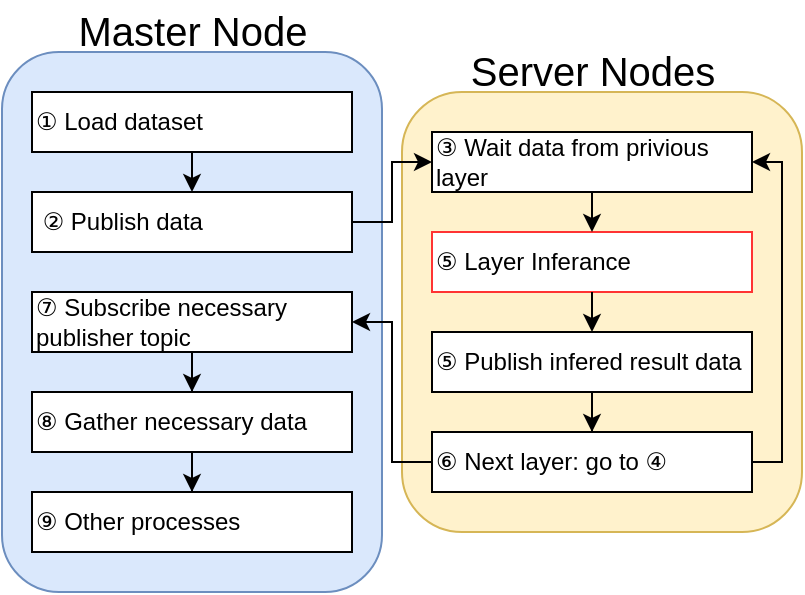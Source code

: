 <mxfile version="21.2.8" type="device">
  <diagram name="Page-1" id="Vn31Phi38d548Jd6JGEV">
    <mxGraphModel dx="810" dy="469" grid="1" gridSize="10" guides="1" tooltips="1" connect="1" arrows="1" fold="1" page="1" pageScale="1" pageWidth="850" pageHeight="1100" math="0" shadow="0">
      <root>
        <mxCell id="0" />
        <mxCell id="1" parent="0" />
        <mxCell id="wKc4VNqz5GmEd-VunCF0-27" value="" style="rounded=1;whiteSpace=wrap;html=1;fillColor=#fff2cc;strokeColor=#d6b656;" parent="1" vertex="1">
          <mxGeometry x="260" y="60" width="200" height="220" as="geometry" />
        </mxCell>
        <mxCell id="AyhjZf4ut2BHP1ZbR9yH-2" value="&lt;font style=&quot;font-size: 12px;&quot;&gt;⑤ Layer Inferance&lt;/font&gt;" style="rounded=0;whiteSpace=wrap;html=1;align=left;strokeColor=#FF3333;" parent="1" vertex="1">
          <mxGeometry x="275" y="130" width="160" height="30" as="geometry" />
        </mxCell>
        <mxCell id="wKc4VNqz5GmEd-VunCF0-26" value="" style="rounded=1;whiteSpace=wrap;html=1;fillColor=#dae8fc;strokeColor=#6c8ebf;" parent="1" vertex="1">
          <mxGeometry x="60" y="40" width="190" height="270" as="geometry" />
        </mxCell>
        <mxCell id="wKc4VNqz5GmEd-VunCF0-28" value="&lt;font style=&quot;font-size: 20px;&quot;&gt;Master Node&lt;/font&gt;" style="text;html=1;strokeColor=none;fillColor=none;align=center;verticalAlign=middle;whiteSpace=wrap;rounded=0;" parent="1" vertex="1">
          <mxGeometry x="92.5" y="14" width="125" height="30" as="geometry" />
        </mxCell>
        <mxCell id="wKc4VNqz5GmEd-VunCF0-29" value="&lt;font style=&quot;font-size: 20px;&quot;&gt;Server Nodes&lt;/font&gt;" style="text;html=1;strokeColor=none;fillColor=none;align=center;verticalAlign=middle;whiteSpace=wrap;rounded=0;" parent="1" vertex="1">
          <mxGeometry x="292.5" y="34" width="125" height="30" as="geometry" />
        </mxCell>
        <mxCell id="wKc4VNqz5GmEd-VunCF0-30" style="edgeStyle=orthogonalEdgeStyle;rounded=0;orthogonalLoop=1;jettySize=auto;html=1;entryX=0.5;entryY=0;entryDx=0;entryDy=0;" parent="1" source="wKc4VNqz5GmEd-VunCF0-31" edge="1">
          <mxGeometry relative="1" as="geometry">
            <mxPoint x="155" y="110" as="targetPoint" />
          </mxGeometry>
        </mxCell>
        <mxCell id="wKc4VNqz5GmEd-VunCF0-31" value="&lt;font style=&quot;font-size: 12px;&quot;&gt;① Load dataset&lt;/font&gt;" style="rounded=0;whiteSpace=wrap;html=1;align=left;" parent="1" vertex="1">
          <mxGeometry x="75" y="60" width="160" height="30" as="geometry" />
        </mxCell>
        <mxCell id="wKc4VNqz5GmEd-VunCF0-34" style="edgeStyle=orthogonalEdgeStyle;rounded=0;orthogonalLoop=1;jettySize=auto;html=1;entryX=0;entryY=0.5;entryDx=0;entryDy=0;" parent="1" source="wKc4VNqz5GmEd-VunCF0-35" target="wKc4VNqz5GmEd-VunCF0-39" edge="1">
          <mxGeometry relative="1" as="geometry" />
        </mxCell>
        <mxCell id="wKc4VNqz5GmEd-VunCF0-35" value="&lt;font style=&quot;font-size: 12px;&quot;&gt;&amp;nbsp;②&amp;nbsp;Publish data&lt;/font&gt;" style="rounded=0;whiteSpace=wrap;html=1;align=left;" parent="1" vertex="1">
          <mxGeometry x="75" y="110" width="160" height="30" as="geometry" />
        </mxCell>
        <mxCell id="wKc4VNqz5GmEd-VunCF0-36" style="edgeStyle=orthogonalEdgeStyle;rounded=0;orthogonalLoop=1;jettySize=auto;html=1;" parent="1" source="wKc4VNqz5GmEd-VunCF0-37" target="wKc4VNqz5GmEd-VunCF0-47" edge="1">
          <mxGeometry relative="1" as="geometry" />
        </mxCell>
        <mxCell id="wKc4VNqz5GmEd-VunCF0-37" value="&lt;font style=&quot;font-size: 12px;&quot;&gt;⑧&amp;nbsp;Gather necessary data&lt;/font&gt;" style="rounded=0;whiteSpace=wrap;html=1;align=left;" parent="1" vertex="1">
          <mxGeometry x="75" y="210" width="160" height="30" as="geometry" />
        </mxCell>
        <mxCell id="wKc4VNqz5GmEd-VunCF0-38" style="edgeStyle=orthogonalEdgeStyle;rounded=0;orthogonalLoop=1;jettySize=auto;html=1;entryX=0.5;entryY=0;entryDx=0;entryDy=0;" parent="1" source="wKc4VNqz5GmEd-VunCF0-39" edge="1">
          <mxGeometry relative="1" as="geometry">
            <mxPoint x="355" y="130.0" as="targetPoint" />
          </mxGeometry>
        </mxCell>
        <mxCell id="wKc4VNqz5GmEd-VunCF0-39" value="&lt;font style=&quot;font-size: 12px;&quot;&gt;③ Wait data from privious layer&lt;/font&gt;" style="rounded=0;whiteSpace=wrap;html=1;align=left;" parent="1" vertex="1">
          <mxGeometry x="275" y="80" width="160" height="30" as="geometry" />
        </mxCell>
        <mxCell id="wKc4VNqz5GmEd-VunCF0-40" style="edgeStyle=orthogonalEdgeStyle;rounded=0;orthogonalLoop=1;jettySize=auto;html=1;entryX=1;entryY=0.5;entryDx=0;entryDy=0;" parent="1" source="wKc4VNqz5GmEd-VunCF0-42" target="wKc4VNqz5GmEd-VunCF0-39" edge="1">
          <mxGeometry relative="1" as="geometry">
            <Array as="points">
              <mxPoint x="450" y="245" />
              <mxPoint x="450" y="95" />
            </Array>
          </mxGeometry>
        </mxCell>
        <mxCell id="wKc4VNqz5GmEd-VunCF0-41" style="edgeStyle=orthogonalEdgeStyle;rounded=0;orthogonalLoop=1;jettySize=auto;html=1;entryX=1;entryY=0.5;entryDx=0;entryDy=0;" parent="1" source="wKc4VNqz5GmEd-VunCF0-42" target="wKc4VNqz5GmEd-VunCF0-49" edge="1">
          <mxGeometry relative="1" as="geometry" />
        </mxCell>
        <mxCell id="wKc4VNqz5GmEd-VunCF0-42" value="&lt;font style=&quot;font-size: 12px;&quot;&gt;⑥ Next layer: go to&amp;nbsp;④&lt;br&gt;&lt;/font&gt;" style="rounded=0;whiteSpace=wrap;html=1;align=left;" parent="1" vertex="1">
          <mxGeometry x="275" y="230" width="160" height="30" as="geometry" />
        </mxCell>
        <mxCell id="wKc4VNqz5GmEd-VunCF0-43" style="edgeStyle=orthogonalEdgeStyle;rounded=0;orthogonalLoop=1;jettySize=auto;html=1;entryX=0.5;entryY=0;entryDx=0;entryDy=0;" parent="1" target="wKc4VNqz5GmEd-VunCF0-46" edge="1">
          <mxGeometry relative="1" as="geometry">
            <mxPoint x="355" y="160" as="sourcePoint" />
          </mxGeometry>
        </mxCell>
        <mxCell id="wKc4VNqz5GmEd-VunCF0-45" style="edgeStyle=orthogonalEdgeStyle;rounded=0;orthogonalLoop=1;jettySize=auto;html=1;entryX=0.5;entryY=0;entryDx=0;entryDy=0;" parent="1" source="wKc4VNqz5GmEd-VunCF0-46" target="wKc4VNqz5GmEd-VunCF0-42" edge="1">
          <mxGeometry relative="1" as="geometry" />
        </mxCell>
        <mxCell id="wKc4VNqz5GmEd-VunCF0-46" value="&lt;font style=&quot;font-size: 12px;&quot;&gt;⑤ Publish infered result data&lt;/font&gt;" style="rounded=0;whiteSpace=wrap;html=1;align=left;" parent="1" vertex="1">
          <mxGeometry x="275" y="180" width="160" height="30" as="geometry" />
        </mxCell>
        <mxCell id="wKc4VNqz5GmEd-VunCF0-47" value="&lt;font style=&quot;font-size: 12px;&quot;&gt;⑨ Other processes&lt;/font&gt;" style="rounded=0;whiteSpace=wrap;html=1;align=left;" parent="1" vertex="1">
          <mxGeometry x="75" y="260" width="160" height="30" as="geometry" />
        </mxCell>
        <mxCell id="wKc4VNqz5GmEd-VunCF0-48" style="edgeStyle=orthogonalEdgeStyle;rounded=0;orthogonalLoop=1;jettySize=auto;html=1;entryX=0.5;entryY=0;entryDx=0;entryDy=0;" parent="1" source="wKc4VNqz5GmEd-VunCF0-49" target="wKc4VNqz5GmEd-VunCF0-37" edge="1">
          <mxGeometry relative="1" as="geometry" />
        </mxCell>
        <mxCell id="wKc4VNqz5GmEd-VunCF0-49" value="&lt;font style=&quot;font-size: 12px;&quot;&gt;⑦ Subscribe necessary publisher topic&lt;/font&gt;" style="rounded=0;whiteSpace=wrap;html=1;align=left;" parent="1" vertex="1">
          <mxGeometry x="75" y="160" width="160" height="30" as="geometry" />
        </mxCell>
      </root>
    </mxGraphModel>
  </diagram>
</mxfile>
